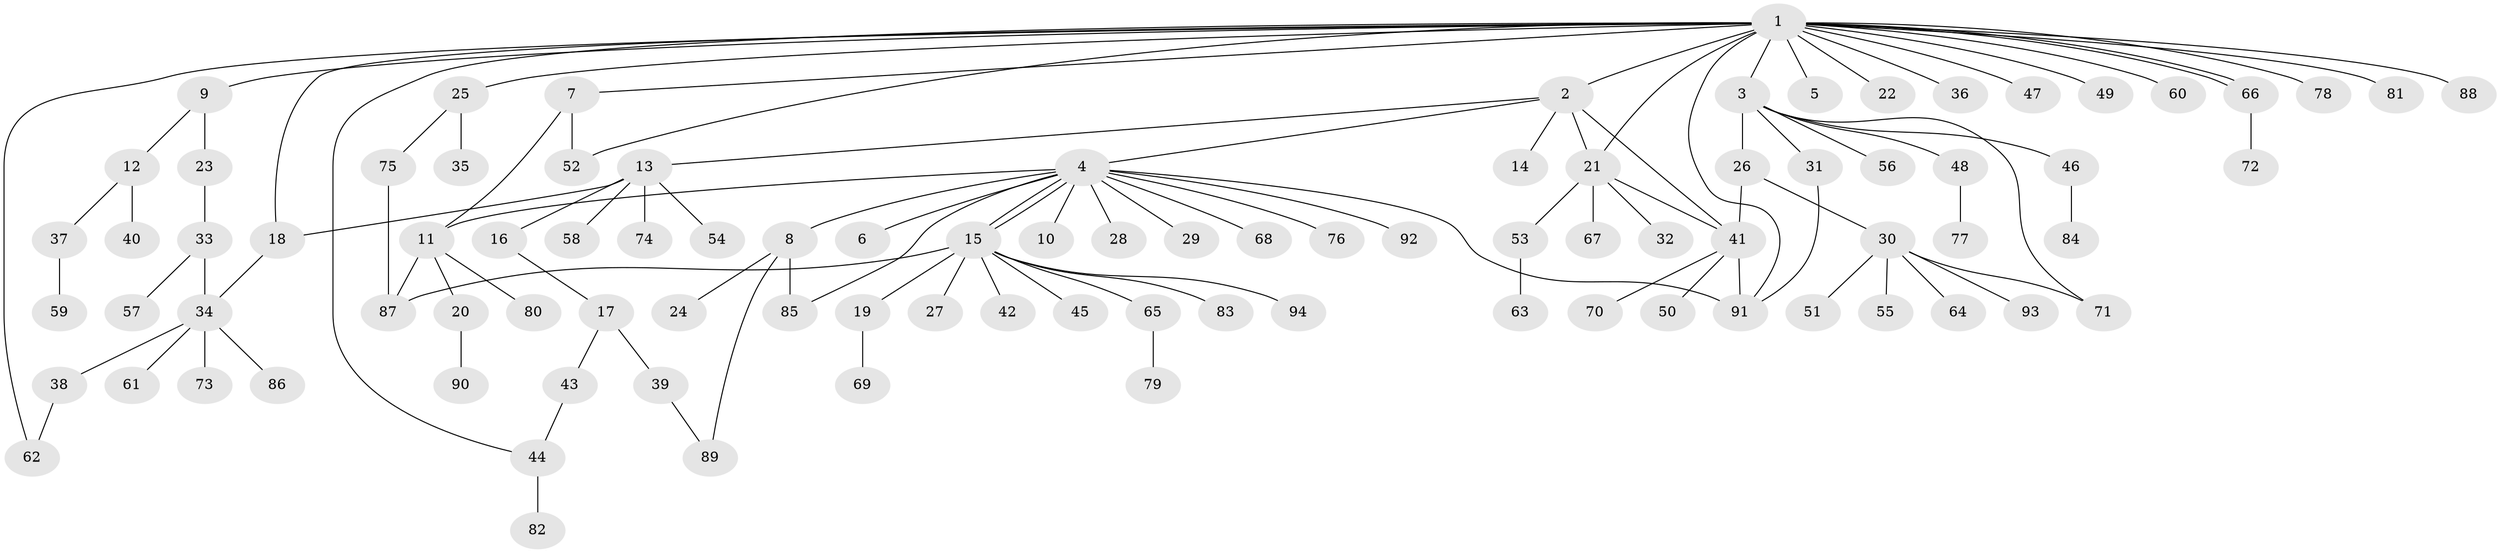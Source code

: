 // coarse degree distribution, {20: 0.015151515151515152, 5: 0.09090909090909091, 6: 0.015151515151515152, 12: 0.015151515151515152, 3: 0.10606060606060606, 1: 0.5303030303030303, 4: 0.030303030303030304, 2: 0.18181818181818182, 8: 0.015151515151515152}
// Generated by graph-tools (version 1.1) at 2025/50/03/04/25 22:50:18]
// undirected, 94 vertices, 112 edges
graph export_dot {
  node [color=gray90,style=filled];
  1;
  2;
  3;
  4;
  5;
  6;
  7;
  8;
  9;
  10;
  11;
  12;
  13;
  14;
  15;
  16;
  17;
  18;
  19;
  20;
  21;
  22;
  23;
  24;
  25;
  26;
  27;
  28;
  29;
  30;
  31;
  32;
  33;
  34;
  35;
  36;
  37;
  38;
  39;
  40;
  41;
  42;
  43;
  44;
  45;
  46;
  47;
  48;
  49;
  50;
  51;
  52;
  53;
  54;
  55;
  56;
  57;
  58;
  59;
  60;
  61;
  62;
  63;
  64;
  65;
  66;
  67;
  68;
  69;
  70;
  71;
  72;
  73;
  74;
  75;
  76;
  77;
  78;
  79;
  80;
  81;
  82;
  83;
  84;
  85;
  86;
  87;
  88;
  89;
  90;
  91;
  92;
  93;
  94;
  1 -- 2;
  1 -- 3;
  1 -- 5;
  1 -- 7;
  1 -- 9;
  1 -- 18;
  1 -- 21;
  1 -- 22;
  1 -- 25;
  1 -- 36;
  1 -- 44;
  1 -- 47;
  1 -- 49;
  1 -- 52;
  1 -- 60;
  1 -- 62;
  1 -- 66;
  1 -- 66;
  1 -- 78;
  1 -- 81;
  1 -- 88;
  1 -- 91;
  2 -- 4;
  2 -- 13;
  2 -- 14;
  2 -- 21;
  2 -- 41;
  3 -- 26;
  3 -- 31;
  3 -- 46;
  3 -- 48;
  3 -- 56;
  3 -- 71;
  4 -- 6;
  4 -- 8;
  4 -- 10;
  4 -- 11;
  4 -- 15;
  4 -- 15;
  4 -- 28;
  4 -- 29;
  4 -- 68;
  4 -- 76;
  4 -- 85;
  4 -- 91;
  4 -- 92;
  7 -- 11;
  7 -- 52;
  8 -- 24;
  8 -- 85;
  8 -- 89;
  9 -- 12;
  9 -- 23;
  11 -- 20;
  11 -- 80;
  11 -- 87;
  12 -- 37;
  12 -- 40;
  13 -- 16;
  13 -- 18;
  13 -- 54;
  13 -- 58;
  13 -- 74;
  15 -- 19;
  15 -- 27;
  15 -- 42;
  15 -- 45;
  15 -- 65;
  15 -- 83;
  15 -- 87;
  15 -- 94;
  16 -- 17;
  17 -- 39;
  17 -- 43;
  18 -- 34;
  19 -- 69;
  20 -- 90;
  21 -- 32;
  21 -- 41;
  21 -- 53;
  21 -- 67;
  23 -- 33;
  25 -- 35;
  25 -- 75;
  26 -- 30;
  26 -- 41;
  30 -- 51;
  30 -- 55;
  30 -- 64;
  30 -- 71;
  30 -- 93;
  31 -- 91;
  33 -- 34;
  33 -- 57;
  34 -- 38;
  34 -- 61;
  34 -- 73;
  34 -- 86;
  37 -- 59;
  38 -- 62;
  39 -- 89;
  41 -- 50;
  41 -- 70;
  41 -- 91;
  43 -- 44;
  44 -- 82;
  46 -- 84;
  48 -- 77;
  53 -- 63;
  65 -- 79;
  66 -- 72;
  75 -- 87;
}
